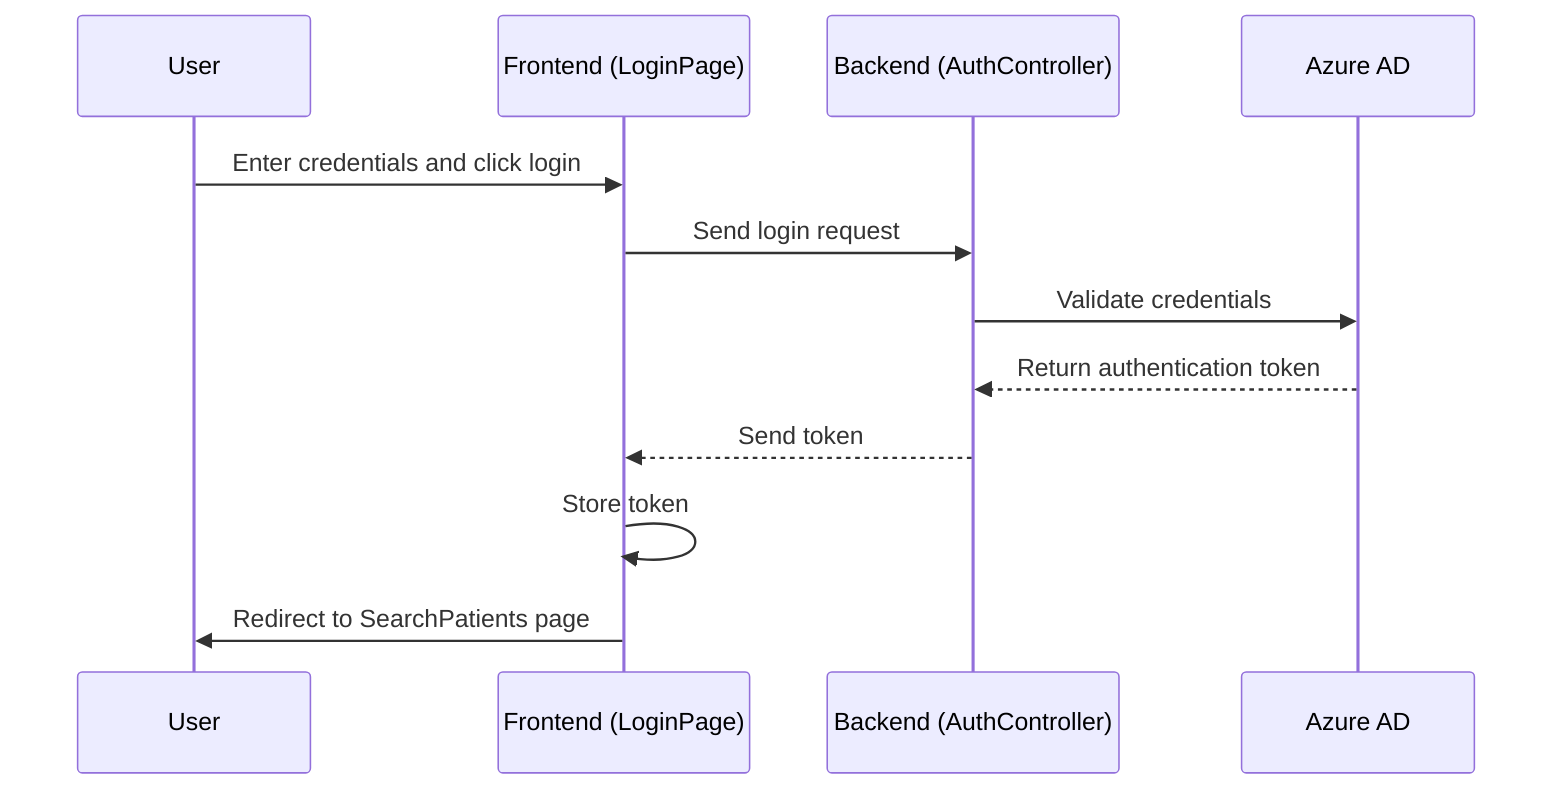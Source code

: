 sequenceDiagram
    participant U as User
    participant F as Frontend (LoginPage)
    participant B as Backend (AuthController)
    participant AD as Azure AD

    U->>F: Enter credentials and click login
    F->>B: Send login request
    B->>AD: Validate credentials
    AD-->>B: Return authentication token
    B-->>F: Send token
    F->>F: Store token
    F->>U: Redirect to SearchPatients page